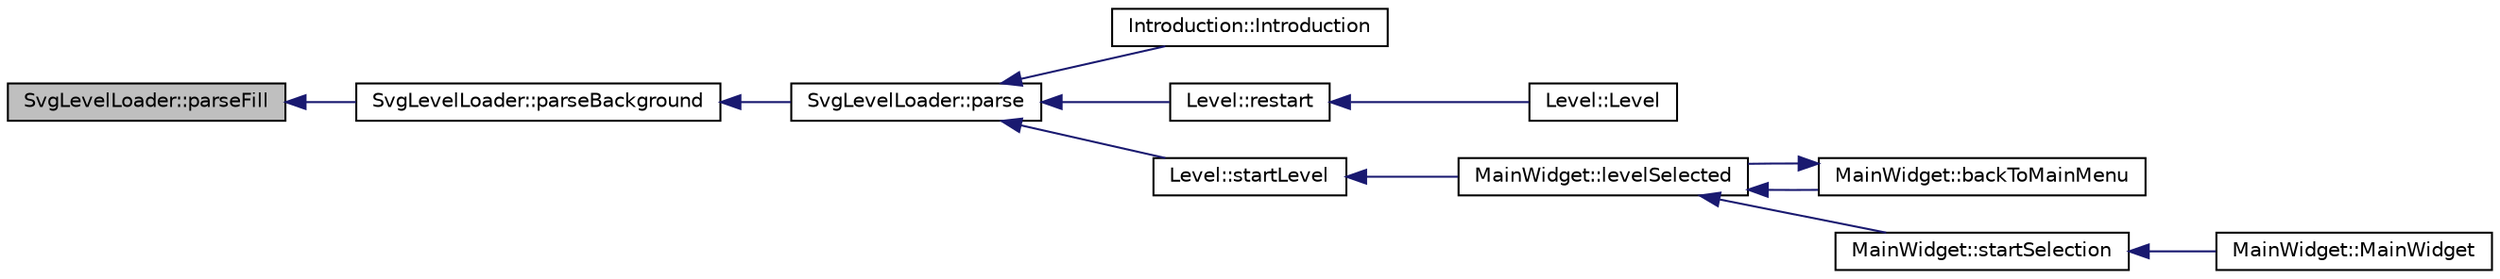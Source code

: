 digraph G
{
  edge [fontname="Helvetica",fontsize="10",labelfontname="Helvetica",labelfontsize="10"];
  node [fontname="Helvetica",fontsize="10",shape=record];
  rankdir="LR";
  Node1 [label="SvgLevelLoader::parseFill",height=0.2,width=0.4,color="black", fillcolor="grey75", style="filled" fontcolor="black"];
  Node1 -> Node2 [dir="back",color="midnightblue",fontsize="10",style="solid",fontname="Helvetica"];
  Node2 [label="SvgLevelLoader::parseBackground",height=0.2,width=0.4,color="black", fillcolor="white", style="filled",URL="$classSvgLevelLoader.html#aaf1fd1fcdaa855f7a7d493d1eee42edf"];
  Node2 -> Node3 [dir="back",color="midnightblue",fontsize="10",style="solid",fontname="Helvetica"];
  Node3 [label="SvgLevelLoader::parse",height=0.2,width=0.4,color="black", fillcolor="white", style="filled",URL="$classSvgLevelLoader.html#a3bbc09b35d62e646892ca2e213e7fd22"];
  Node3 -> Node4 [dir="back",color="midnightblue",fontsize="10",style="solid",fontname="Helvetica"];
  Node4 [label="Introduction::Introduction",height=0.2,width=0.4,color="black", fillcolor="white", style="filled",URL="$classIntroduction.html#a48393f6ccb41a853300b4bbd44a2be21"];
  Node3 -> Node5 [dir="back",color="midnightblue",fontsize="10",style="solid",fontname="Helvetica"];
  Node5 [label="Level::restart",height=0.2,width=0.4,color="black", fillcolor="white", style="filled",URL="$classLevel.html#ab18900b8195c469cc78c906216eb9eb0"];
  Node5 -> Node6 [dir="back",color="midnightblue",fontsize="10",style="solid",fontname="Helvetica"];
  Node6 [label="Level::Level",height=0.2,width=0.4,color="black", fillcolor="white", style="filled",URL="$classLevel.html#aab4805fc7397cd5ab9d9852a1d403a0d"];
  Node3 -> Node7 [dir="back",color="midnightblue",fontsize="10",style="solid",fontname="Helvetica"];
  Node7 [label="Level::startLevel",height=0.2,width=0.4,color="black", fillcolor="white", style="filled",URL="$classLevel.html#a30245d7fbba8bf74310289f2c6233af7"];
  Node7 -> Node8 [dir="back",color="midnightblue",fontsize="10",style="solid",fontname="Helvetica"];
  Node8 [label="MainWidget::levelSelected",height=0.2,width=0.4,color="black", fillcolor="white", style="filled",URL="$classMainWidget.html#a7460c5640216291772a423c19db16f14"];
  Node8 -> Node9 [dir="back",color="midnightblue",fontsize="10",style="solid",fontname="Helvetica"];
  Node9 [label="MainWidget::backToMainMenu",height=0.2,width=0.4,color="black", fillcolor="white", style="filled",URL="$classMainWidget.html#aa4d9ebf32f9d2f370209810e1d98cf4f"];
  Node9 -> Node8 [dir="back",color="midnightblue",fontsize="10",style="solid",fontname="Helvetica"];
  Node8 -> Node10 [dir="back",color="midnightblue",fontsize="10",style="solid",fontname="Helvetica"];
  Node10 [label="MainWidget::startSelection",height=0.2,width=0.4,color="black", fillcolor="white", style="filled",URL="$classMainWidget.html#ace13c66ba2a6a0f0abfbc9041e35a4f2"];
  Node10 -> Node11 [dir="back",color="midnightblue",fontsize="10",style="solid",fontname="Helvetica"];
  Node11 [label="MainWidget::MainWidget",height=0.2,width=0.4,color="black", fillcolor="white", style="filled",URL="$classMainWidget.html#af5f794244d1985dc2e40d2f17d8ff552"];
}
